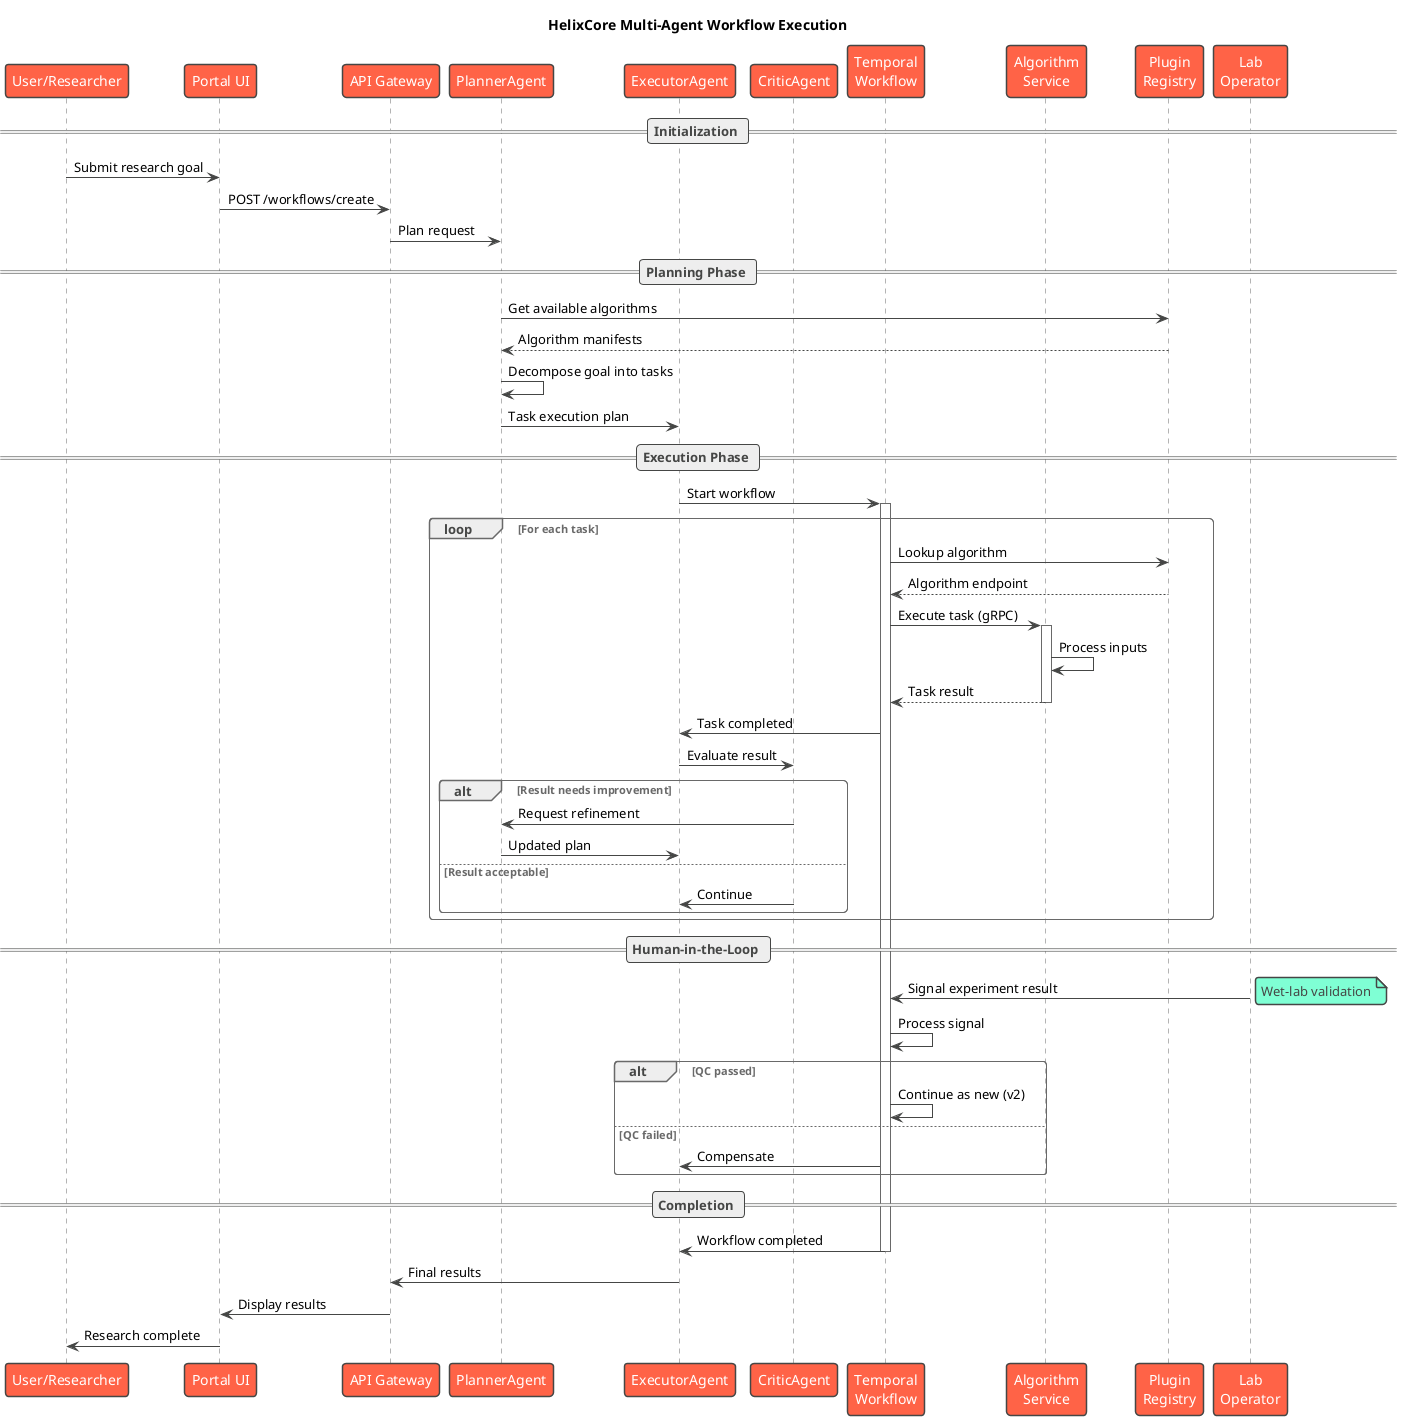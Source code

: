 @startuml HelixCore Sequence Overview
!theme vibrant

title HelixCore Multi-Agent Workflow Execution

participant "User/Researcher" as User
participant "Portal UI" as UI
participant "API Gateway" as API
participant "PlannerAgent" as Planner
participant "ExecutorAgent" as Executor
participant "CriticAgent" as Critic
participant "Temporal\nWorkflow" as Temporal
participant "Algorithm\nService" as Algo
participant "Plugin\nRegistry" as Registry
participant "Lab\nOperator" as Lab

== Initialization ==
User -> UI: Submit research goal
UI -> API: POST /workflows/create
API -> Planner: Plan request

== Planning Phase ==
Planner -> Registry: Get available algorithms
Registry --> Planner: Algorithm manifests
Planner -> Planner: Decompose goal into tasks
Planner -> Executor: Task execution plan

== Execution Phase ==
Executor -> Temporal: Start workflow
activate Temporal

loop For each task
    Temporal -> Registry: Lookup algorithm
    Registry --> Temporal: Algorithm endpoint
    
    Temporal -> Algo: Execute task (gRPC)
    activate Algo
    Algo -> Algo: Process inputs
    Algo --> Temporal: Task result
    deactivate Algo
    
    Temporal -> Executor: Task completed
    Executor -> Critic: Evaluate result
    
    alt Result needs improvement
        Critic -> Planner: Request refinement
        Planner -> Executor: Updated plan
    else Result acceptable
        Critic -> Executor: Continue
    end
end

== Human-in-the-Loop ==
Lab -> Temporal: Signal experiment result
note right: Wet-lab validation
Temporal -> Temporal: Process signal
alt QC passed
    Temporal -> Temporal: Continue as new (v2)
else QC failed
    Temporal -> Executor: Compensate
end

== Completion ==
Temporal -> Executor: Workflow completed
deactivate Temporal
Executor -> API: Final results
API -> UI: Display results
UI -> User: Research complete

@enduml